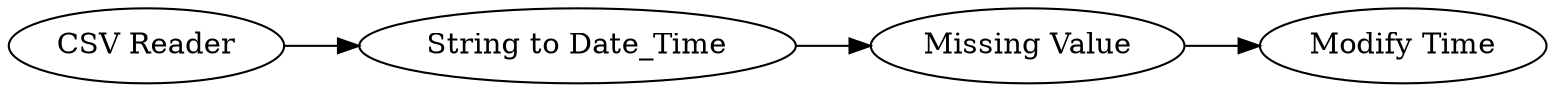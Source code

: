 digraph {
	51 [label="CSV Reader"]
	52 [label="String to Date_Time"]
	53 [label="Missing Value"]
	54 [label="Modify Time"]
	51 -> 52
	52 -> 53
	53 -> 54
	rankdir=LR
}
